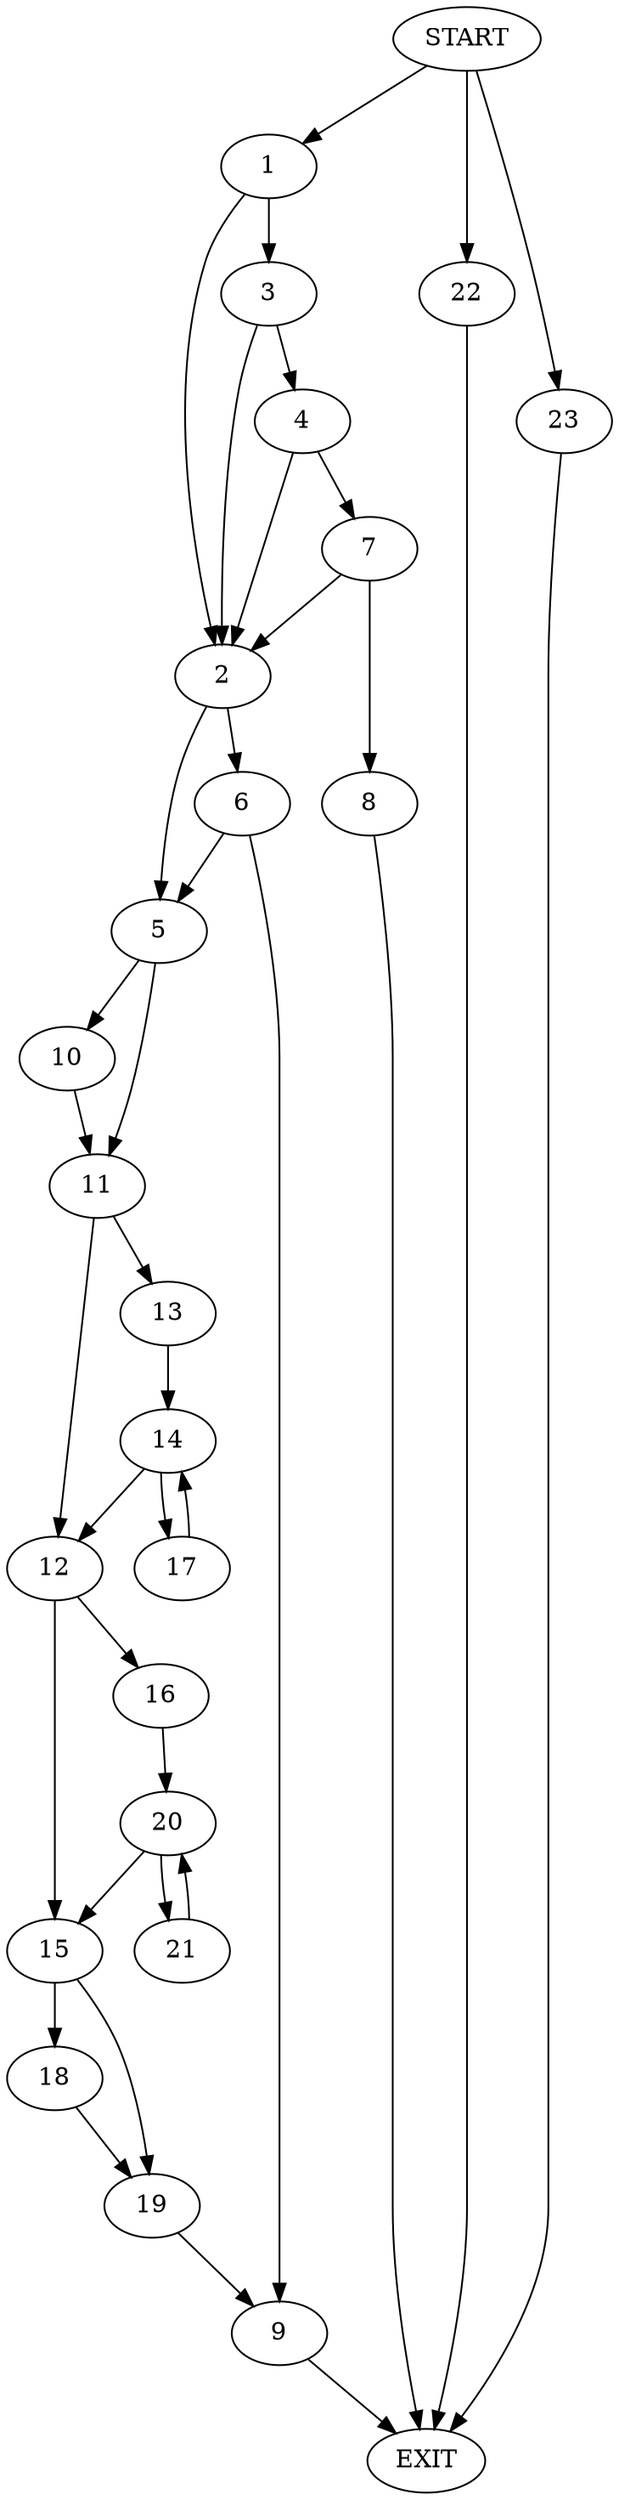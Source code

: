 digraph {
0 [label="START"]
24 [label="EXIT"]
0 -> 1
1 -> 2
1 -> 3
3 -> 2
3 -> 4
2 -> 5
2 -> 6
4 -> 2
4 -> 7
7 -> 2
7 -> 8
8 -> 24
6 -> 5
6 -> 9
5 -> 10
5 -> 11
9 -> 24
10 -> 11
11 -> 12
11 -> 13
13 -> 14
12 -> 15
12 -> 16
14 -> 12
14 -> 17
17 -> 14
15 -> 18
15 -> 19
16 -> 20
20 -> 15
20 -> 21
21 -> 20
18 -> 19
19 -> 9
0 -> 22
22 -> 24
0 -> 23
23 -> 24
}

